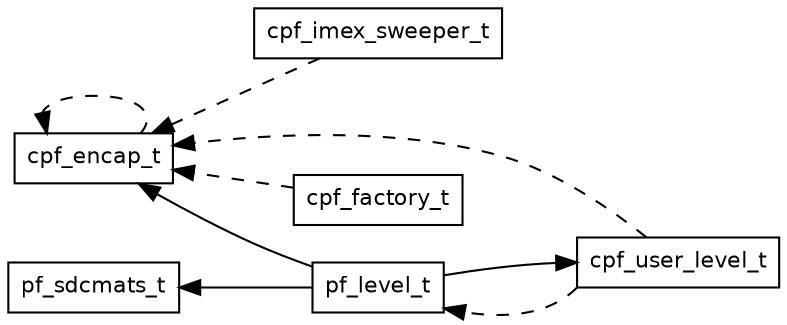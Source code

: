 digraph "pfasst_dependencies" {
	graph [concentrate=true id="pfasst_dependencies" rankdir=RL size="8.90625,1000.0"]
	node [fontname=Helvetica fontsize=10.5 height=0.0 margin=0.08 shape=box]
	edge [fontname=Helvetica fontsize=9.5]

	"type~pf_imex_sweeper_t" [label=cpf_imex_sweeper_t]
	"type~pf_user_level_t" [label=cpf_user_level_t]
	"type~pf_encap_t" [label=cpf_encap_t]
	"type~pf_factory_t" [label=cpf_factory_t]
	"type~pf_level_t" [label=pf_level_t]
	"type~pf_sdcmats_t" [label=pf_sdcmats_t]

	"type~pf_user_level_t":sw -> "type~pf_level_t" [color="#000000" style=dashed]
	"type~pf_user_level_t" -> "type~pf_encap_t" [color="#000000" style=dashed]
	"type~pf_imex_sweeper_t" -> "type~pf_encap_t" [color="#000000" style=dashed]
	"type~pf_factory_t" -> "type~pf_encap_t" [color="#000000" style=dashed]
	"type~pf_encap_t" -> "type~pf_encap_t" [color="#000000" style=dashed]


	"type~pf_level_t" -> "type~pf_user_level_t":w [color="#000000"]
	"type~pf_level_t" -> "type~pf_encap_t" [color="#000000"]
	"type~pf_level_t" -> "type~pf_sdcmats_t" [color="#000000"]
}
